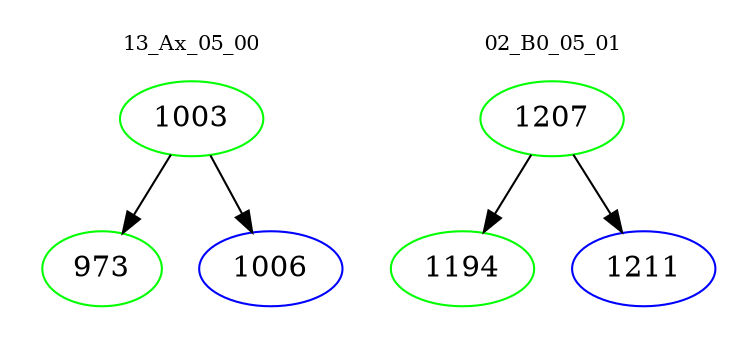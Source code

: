 digraph{
subgraph cluster_0 {
color = white
label = "13_Ax_05_00";
fontsize=10;
T0_1003 [label="1003", color="green"]
T0_1003 -> T0_973 [color="black"]
T0_973 [label="973", color="green"]
T0_1003 -> T0_1006 [color="black"]
T0_1006 [label="1006", color="blue"]
}
subgraph cluster_1 {
color = white
label = "02_B0_05_01";
fontsize=10;
T1_1207 [label="1207", color="green"]
T1_1207 -> T1_1194 [color="black"]
T1_1194 [label="1194", color="green"]
T1_1207 -> T1_1211 [color="black"]
T1_1211 [label="1211", color="blue"]
}
}

